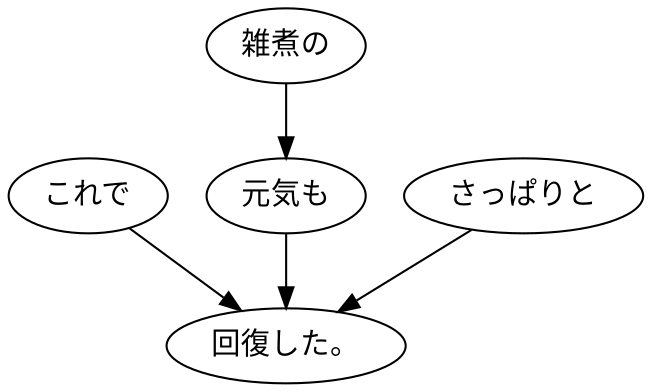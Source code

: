 digraph graph711 {
	node0 [label="これで"];
	node1 [label="雑煮の"];
	node2 [label="元気も"];
	node3 [label="さっぱりと"];
	node4 [label="回復した。"];
	node0 -> node4;
	node1 -> node2;
	node2 -> node4;
	node3 -> node4;
}
